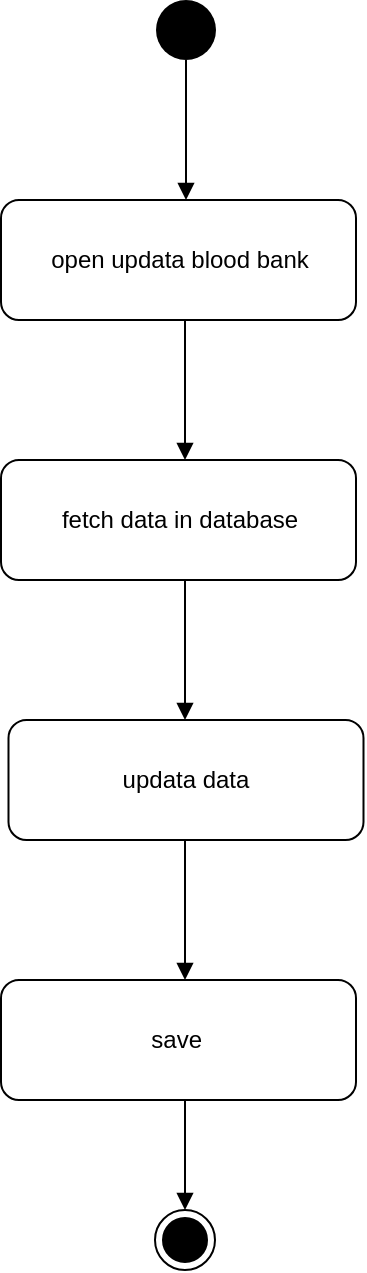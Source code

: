 <mxfile version="13.9.9" type="device"><diagram id="BcQnoJLdW-Fly7b2DAJG" name="Page-1"><mxGraphModel dx="852" dy="494" grid="1" gridSize="10" guides="1" tooltips="1" connect="1" arrows="1" fold="1" page="1" pageScale="1" pageWidth="827" pageHeight="1169" math="0" shadow="0"><root><mxCell id="0"/><mxCell id="1" parent="0"/><mxCell id="b8pf-3j_e_42ZFDTasYC-1" value="" style="ellipse;fillColor=#000000;strokeColor=none;" vertex="1" parent="1"><mxGeometry x="360" y="80" width="30" height="30" as="geometry"/></mxCell><mxCell id="b8pf-3j_e_42ZFDTasYC-2" value="" style="endArrow=block;endFill=1;endSize=6;html=1;exitX=0.5;exitY=1;exitDx=0;exitDy=0;" edge="1" parent="1" source="b8pf-3j_e_42ZFDTasYC-1"><mxGeometry width="100" relative="1" as="geometry"><mxPoint x="360" y="260" as="sourcePoint"/><mxPoint x="375" y="180" as="targetPoint"/></mxGeometry></mxCell><mxCell id="b8pf-3j_e_42ZFDTasYC-3" value="open updata blood bank" style="shape=ext;rounded=1;html=1;whiteSpace=wrap;" vertex="1" parent="1"><mxGeometry x="282.5" y="180" width="177.5" height="60" as="geometry"/></mxCell><mxCell id="b8pf-3j_e_42ZFDTasYC-4" value="" style="endArrow=block;endFill=1;endSize=6;html=1;exitX=0.5;exitY=1;exitDx=0;exitDy=0;" edge="1" parent="1"><mxGeometry width="100" relative="1" as="geometry"><mxPoint x="374.5" y="240" as="sourcePoint"/><mxPoint x="374.5" y="310" as="targetPoint"/></mxGeometry></mxCell><mxCell id="b8pf-3j_e_42ZFDTasYC-5" value="fetch data in database" style="shape=ext;rounded=1;html=1;whiteSpace=wrap;" vertex="1" parent="1"><mxGeometry x="282.5" y="310" width="177.5" height="60" as="geometry"/></mxCell><mxCell id="b8pf-3j_e_42ZFDTasYC-6" value="" style="endArrow=block;endFill=1;endSize=6;html=1;exitX=0.5;exitY=1;exitDx=0;exitDy=0;" edge="1" parent="1"><mxGeometry width="100" relative="1" as="geometry"><mxPoint x="374.5" y="370" as="sourcePoint"/><mxPoint x="374.5" y="440" as="targetPoint"/></mxGeometry></mxCell><mxCell id="b8pf-3j_e_42ZFDTasYC-7" value="updata data" style="shape=ext;rounded=1;html=1;whiteSpace=wrap;" vertex="1" parent="1"><mxGeometry x="286.25" y="440" width="177.5" height="60" as="geometry"/></mxCell><mxCell id="b8pf-3j_e_42ZFDTasYC-8" value="" style="endArrow=block;endFill=1;endSize=6;html=1;exitX=0.5;exitY=1;exitDx=0;exitDy=0;" edge="1" parent="1"><mxGeometry width="100" relative="1" as="geometry"><mxPoint x="374.5" y="500" as="sourcePoint"/><mxPoint x="374.5" y="570" as="targetPoint"/></mxGeometry></mxCell><mxCell id="b8pf-3j_e_42ZFDTasYC-9" value="save&amp;nbsp;" style="shape=ext;rounded=1;html=1;whiteSpace=wrap;" vertex="1" parent="1"><mxGeometry x="282.5" y="570" width="177.5" height="60" as="geometry"/></mxCell><mxCell id="b8pf-3j_e_42ZFDTasYC-10" value="" style="endArrow=block;endFill=1;endSize=6;html=1;exitX=0.5;exitY=1;exitDx=0;exitDy=0;" edge="1" parent="1" target="b8pf-3j_e_42ZFDTasYC-11"><mxGeometry width="100" relative="1" as="geometry"><mxPoint x="374.5" y="630" as="sourcePoint"/><mxPoint x="374.5" y="700" as="targetPoint"/></mxGeometry></mxCell><mxCell id="b8pf-3j_e_42ZFDTasYC-11" value="" style="ellipse;html=1;shape=endState;fillColor=#000000;strokeColor=#000000;" vertex="1" parent="1"><mxGeometry x="359.5" y="685" width="30" height="30" as="geometry"/></mxCell></root></mxGraphModel></diagram></mxfile>
